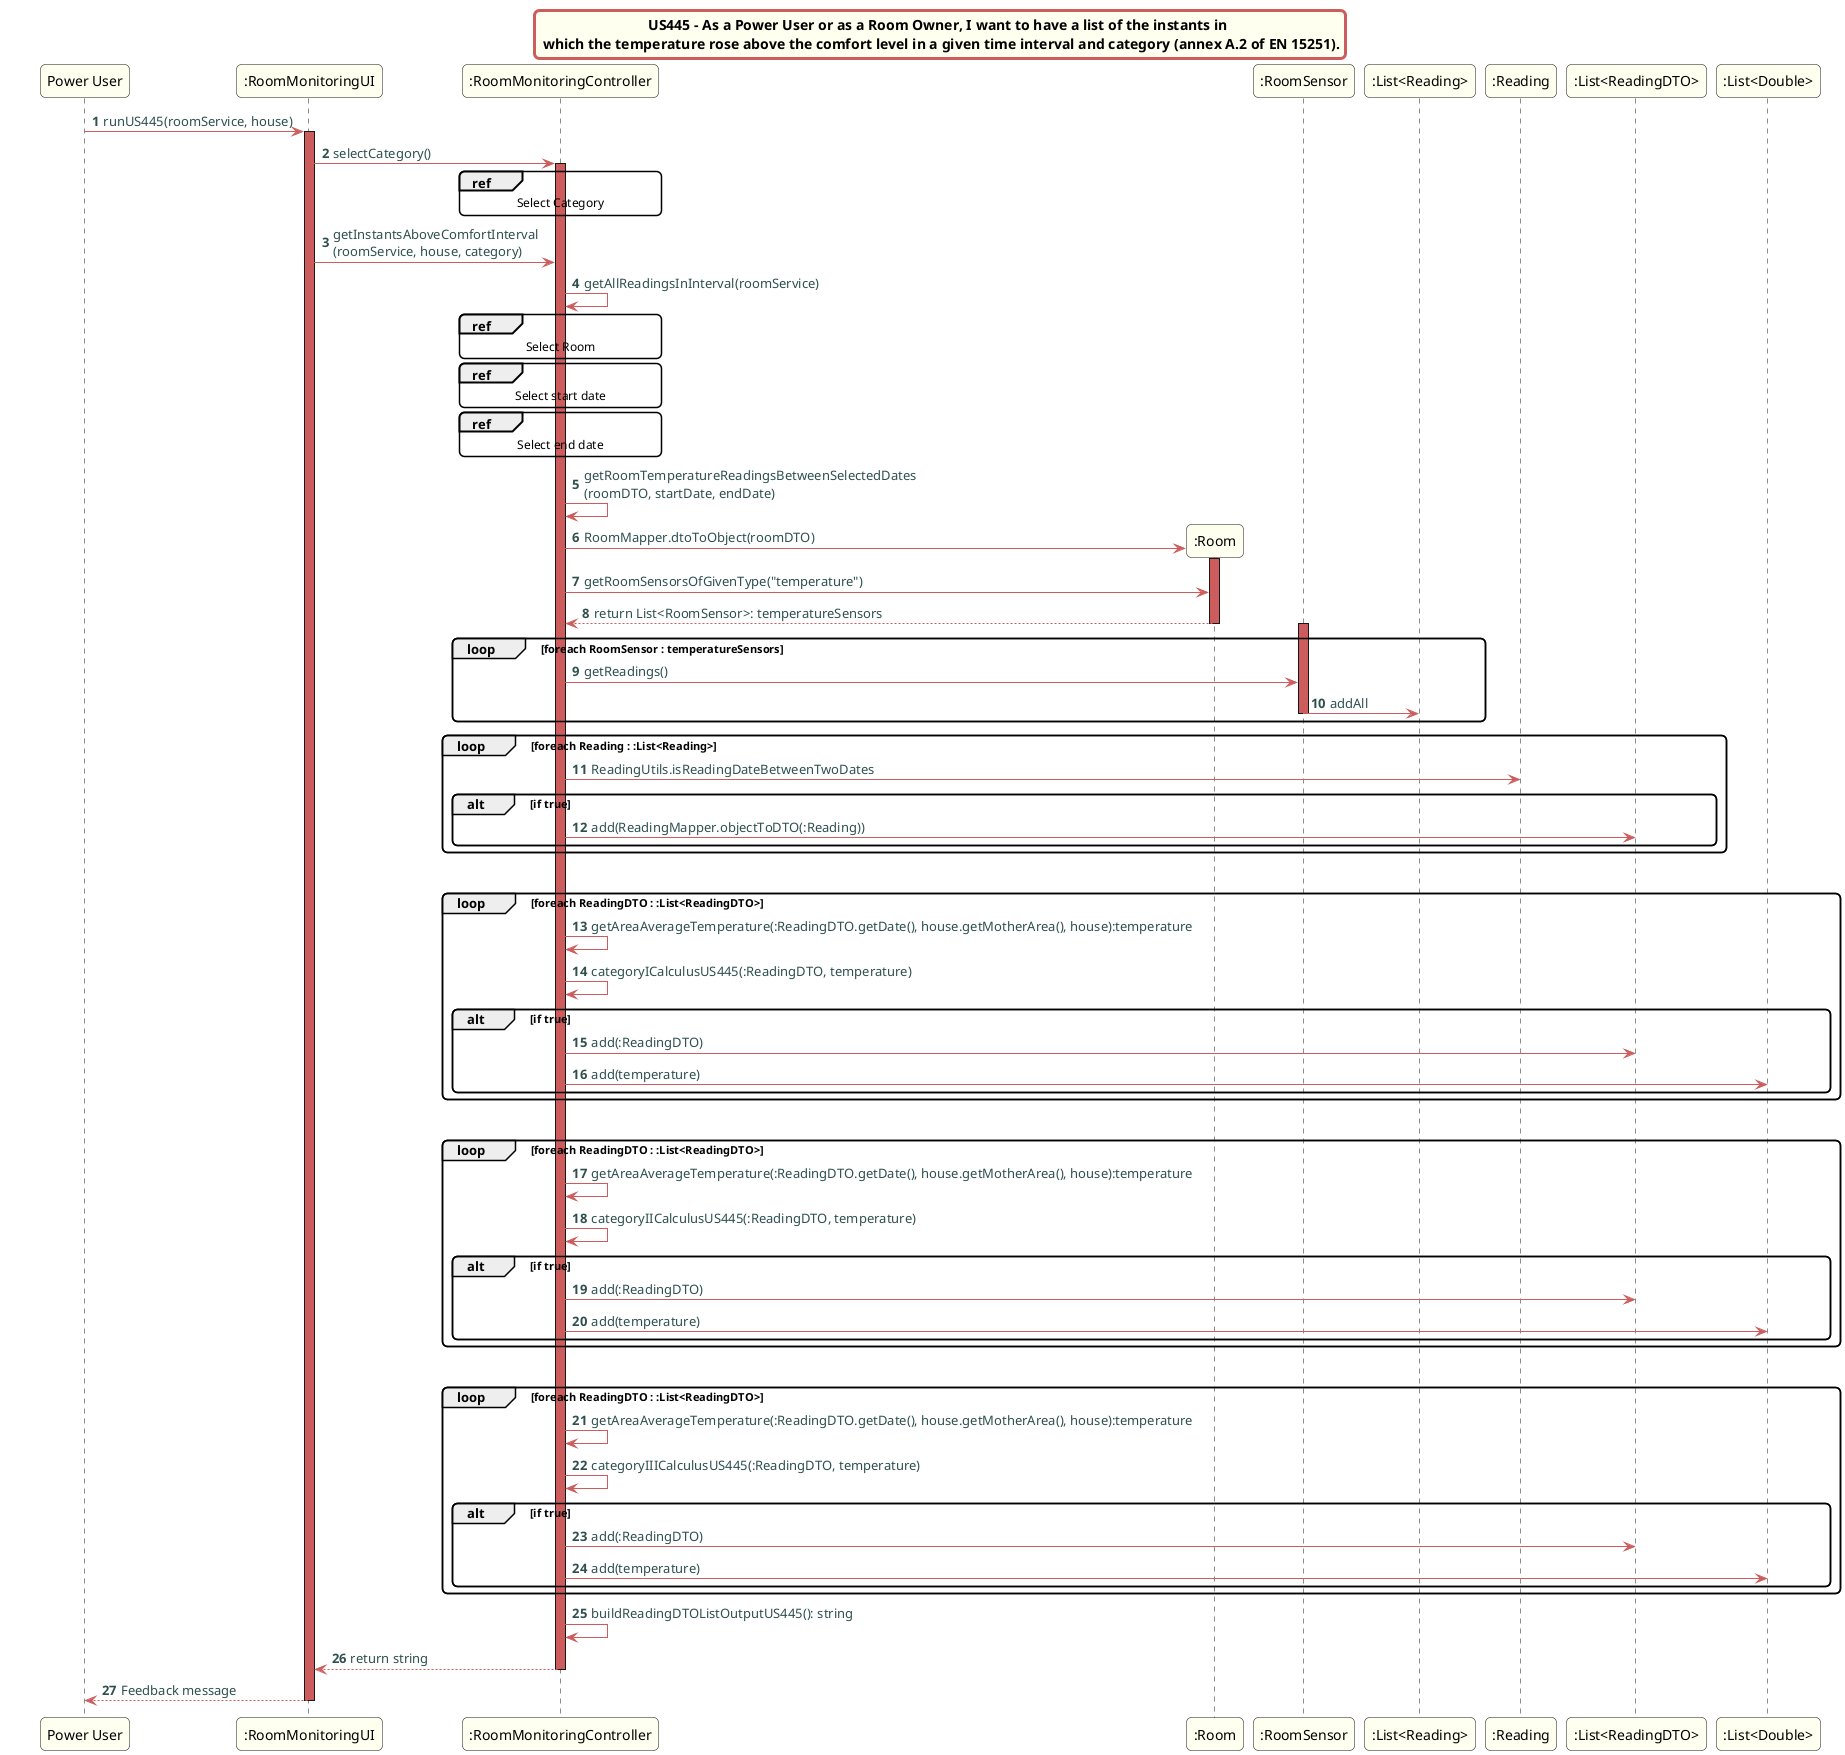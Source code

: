 @startuml
skinparam titleBorderRoundCorner 10
skinparam titleBorderThickness 3
skinparam titleBorderColor indianred
skinparam titleBackgroundColor ivory
skinparam FontName quicksand

skinparam actor {
 	BorderColor indianred
 	}

 skinparam sequence {
 	LifeLineBackgroundColor indianred
 	ParticipantBackgroundColor ivory
 }

 skinparam roundcorner 10

 skinparam component {
   arrowThickness 1
   ArrowFontName Verdana
   ArrowColor indianred
   ArrowFontColor darkslategrey
 }
title US445 - As a Power User or as a Room Owner, I want to have a list of the instants in \n which the temperature rose above the comfort level in a given time interval and category (annex A.2 of EN 15251).
autonumber
"Power User" -> ":RoomMonitoringUI": runUS445(roomService, house)
activate ":RoomMonitoringUI"
":RoomMonitoringUI" -> ":RoomMonitoringController": selectCategory()
activate ":RoomMonitoringController"
ref over ":RoomMonitoringController"
Select Category
end ref
":RoomMonitoringUI" -> ":RoomMonitoringController": getInstantsAboveComfortInterval\n(roomService, house, category)
":RoomMonitoringController" -> ":RoomMonitoringController": getAllReadingsInInterval(roomService)
ref over ":RoomMonitoringController"
Select Room
end ref
ref over ":RoomMonitoringController"
Select start date
end ref
ref over ":RoomMonitoringController"
Select end date
end ref
":RoomMonitoringController" -> ":RoomMonitoringController":getRoomTemperatureReadingsBetweenSelectedDates\n(roomDTO, startDate, endDate)
create ":Room"
":RoomMonitoringController" -> ":Room": RoomMapper.dtoToObject(roomDTO)
activate ":Room"
":RoomMonitoringController" -> ":Room": getRoomSensorsOfGivenType("temperature")
":Room" -->":RoomMonitoringController": return List<RoomSensor>: temperatureSensors
deactivate ":Room"
loop  foreach RoomSensor : temperatureSensors
activate ":RoomSensor"
":RoomMonitoringController" -> ":RoomSensor":getReadings()
":RoomSensor" -> ":List<Reading>": addAll
deactivate ":RoomSensor"
end
loop  foreach Reading : :List<Reading>
":RoomMonitoringController" -> ":Reading":ReadingUtils.isReadingDateBetweenTwoDates
alt if true
":RoomMonitoringController" -> ":List<ReadingDTO>": add(ReadingMapper.objectToDTO(:Reading))
end
end
alt if category == 0
loop  foreach ReadingDTO : :List<ReadingDTO>
":RoomMonitoringController" -> ":RoomMonitoringController": getAreaAverageTemperature(:ReadingDTO.getDate(), house.getMotherArea(), house):temperature
":RoomMonitoringController" -> ":RoomMonitoringController": categoryICalculusUS445(:ReadingDTO, temperature)
alt if true
":RoomMonitoringController" -> ":List<ReadingDTO>": add(:ReadingDTO)
":RoomMonitoringController" -> ":List<Double>": add(temperature)
end
end
alt if category == 1
loop  foreach ReadingDTO : :List<ReadingDTO>
":RoomMonitoringController" -> ":RoomMonitoringController": getAreaAverageTemperature(:ReadingDTO.getDate(), house.getMotherArea(), house):temperature
":RoomMonitoringController" -> ":RoomMonitoringController": categoryIICalculusUS445(:ReadingDTO, temperature)
alt if true
":RoomMonitoringController" -> ":List<ReadingDTO>": add(:ReadingDTO)
":RoomMonitoringController" -> ":List<Double>": add(temperature)
end
end
alt if category == 2
loop  foreach ReadingDTO : :List<ReadingDTO>
":RoomMonitoringController" -> ":RoomMonitoringController": getAreaAverageTemperature(:ReadingDTO.getDate(), house.getMotherArea(), house):temperature
":RoomMonitoringController" -> ":RoomMonitoringController": categoryIIICalculusUS445(:ReadingDTO, temperature)
alt if true
":RoomMonitoringController" -> ":List<ReadingDTO>": add(:ReadingDTO)
":RoomMonitoringController" -> ":List<Double>": add(temperature)
end
end
":RoomMonitoringController" -> ":RoomMonitoringController":buildReadingDTOListOutputUS445(): string
":RoomMonitoringController" --> ":RoomMonitoringUI": return string
deactivate ":RoomMonitoringController"
":RoomMonitoringUI" --> "Power User": Feedback message
deactivate ":RoomMonitoringUI"
@enduml
